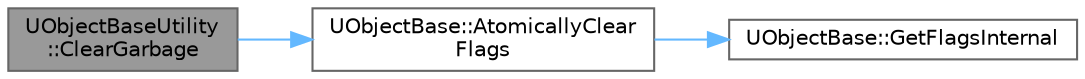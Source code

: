 digraph "UObjectBaseUtility::ClearGarbage"
{
 // INTERACTIVE_SVG=YES
 // LATEX_PDF_SIZE
  bgcolor="transparent";
  edge [fontname=Helvetica,fontsize=10,labelfontname=Helvetica,labelfontsize=10];
  node [fontname=Helvetica,fontsize=10,shape=box,height=0.2,width=0.4];
  rankdir="LR";
  Node1 [id="Node000001",label="UObjectBaseUtility\l::ClearGarbage",height=0.2,width=0.4,color="gray40", fillcolor="grey60", style="filled", fontcolor="black",tooltip="Unmarks this object as Garbage."];
  Node1 -> Node2 [id="edge1_Node000001_Node000002",color="steelblue1",style="solid",tooltip=" "];
  Node2 [id="Node000002",label="UObjectBase::AtomicallyClear\lFlags",height=0.2,width=0.4,color="grey40", fillcolor="white", style="filled",URL="$d9/dc4/classUObjectBase.html#ae574151bfecc2847afccceece420036e",tooltip="Atomically clears the specified flags."];
  Node2 -> Node3 [id="edge2_Node000002_Node000003",color="steelblue1",style="solid",tooltip=" "];
  Node3 [id="Node000003",label="UObjectBase::GetFlagsInternal",height=0.2,width=0.4,color="grey40", fillcolor="white", style="filled",URL="$d9/dc4/classUObjectBase.html#a0e95218a3a01598a12219247c903d5c7",tooltip=" "];
}
